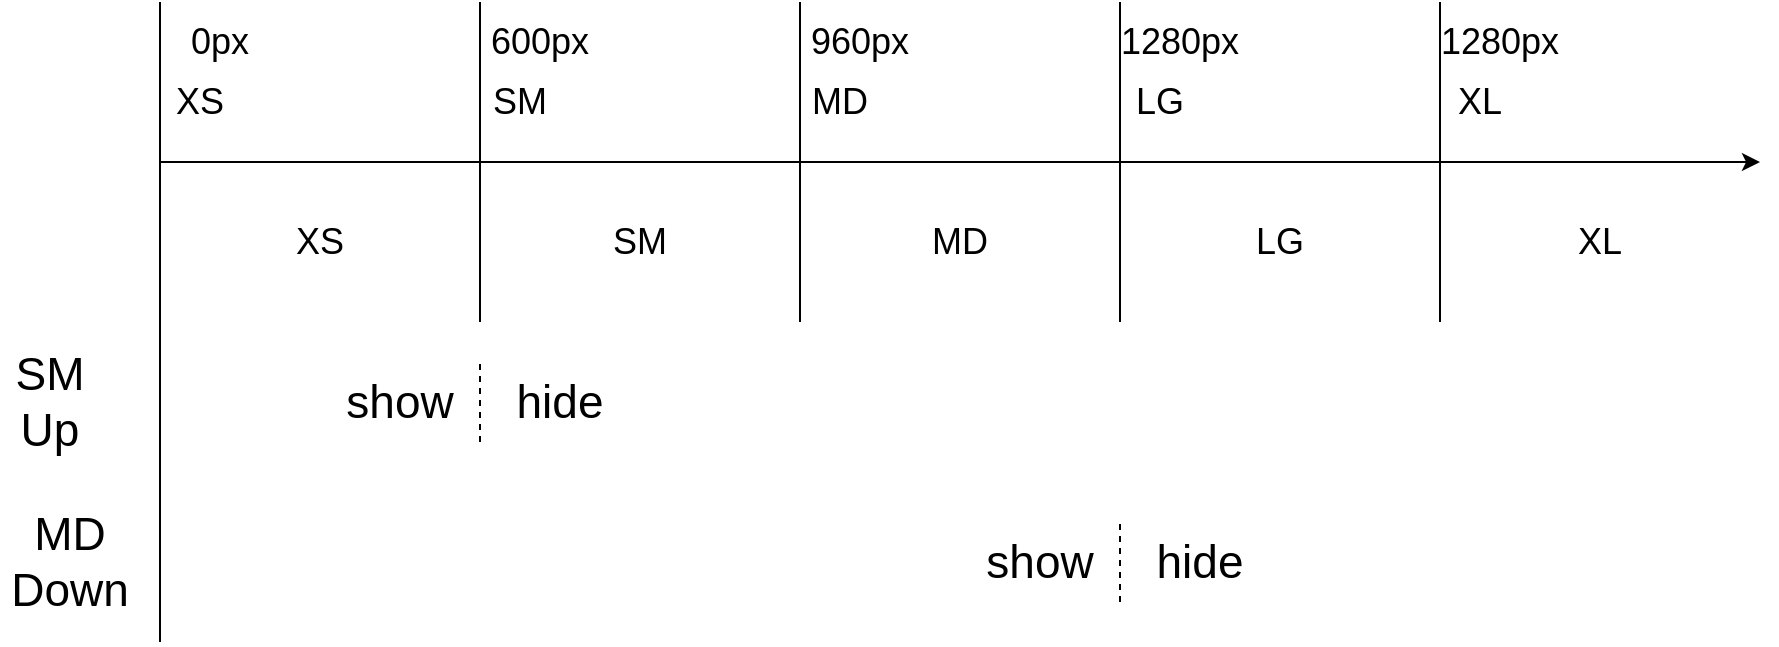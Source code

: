 <mxfile version="10.7.5" type="github"><diagram id="9AL6o3JnzHtn1Os2pukM" name="Page-1"><mxGraphModel dx="1162" dy="642" grid="1" gridSize="10" guides="1" tooltips="1" connect="1" arrows="1" fold="1" page="1" pageScale="1" pageWidth="827" pageHeight="1169" math="0" shadow="0"><root><mxCell id="0"/><mxCell id="1" parent="0"/><mxCell id="n-ixLpWcVCyxO92bJprO-1" value="" style="endArrow=none;html=1;" parent="1" edge="1"><mxGeometry width="50" height="50" relative="1" as="geometry"><mxPoint x="80" y="520" as="sourcePoint"/><mxPoint x="80" y="200" as="targetPoint"/></mxGeometry></mxCell><mxCell id="n-ixLpWcVCyxO92bJprO-2" value="" style="endArrow=classic;html=1;" parent="1" edge="1"><mxGeometry width="50" height="50" relative="1" as="geometry"><mxPoint x="80" y="280" as="sourcePoint"/><mxPoint x="880" y="280" as="targetPoint"/></mxGeometry></mxCell><mxCell id="n-ixLpWcVCyxO92bJprO-3" value="" style="endArrow=none;html=1;" parent="1" edge="1"><mxGeometry width="50" height="50" relative="1" as="geometry"><mxPoint x="240" y="360" as="sourcePoint"/><mxPoint x="240" y="200" as="targetPoint"/></mxGeometry></mxCell><mxCell id="n-ixLpWcVCyxO92bJprO-4" value="" style="endArrow=none;html=1;" parent="1" edge="1"><mxGeometry width="50" height="50" relative="1" as="geometry"><mxPoint x="400" y="360" as="sourcePoint"/><mxPoint x="400" y="200" as="targetPoint"/></mxGeometry></mxCell><mxCell id="n-ixLpWcVCyxO92bJprO-5" value="" style="endArrow=none;html=1;" parent="1" edge="1"><mxGeometry width="50" height="50" relative="1" as="geometry"><mxPoint x="560" y="360" as="sourcePoint"/><mxPoint x="560" y="200" as="targetPoint"/></mxGeometry></mxCell><mxCell id="n-ixLpWcVCyxO92bJprO-6" value="" style="endArrow=none;html=1;" parent="1" edge="1"><mxGeometry width="50" height="50" relative="1" as="geometry"><mxPoint x="720" y="360" as="sourcePoint"/><mxPoint x="720" y="200" as="targetPoint"/></mxGeometry></mxCell><mxCell id="n-ixLpWcVCyxO92bJprO-8" value="SM" style="text;html=1;strokeColor=none;fillColor=none;align=center;verticalAlign=middle;whiteSpace=wrap;rounded=0;fontSize=18;" parent="1" vertex="1"><mxGeometry x="300" y="310" width="40" height="20" as="geometry"/></mxCell><mxCell id="n-ixLpWcVCyxO92bJprO-9" value="MD" style="text;html=1;strokeColor=none;fillColor=none;align=center;verticalAlign=middle;whiteSpace=wrap;rounded=0;fontSize=18;" parent="1" vertex="1"><mxGeometry x="460" y="310" width="40" height="20" as="geometry"/></mxCell><mxCell id="n-ixLpWcVCyxO92bJprO-10" value="LG" style="text;html=1;strokeColor=none;fillColor=none;align=center;verticalAlign=middle;whiteSpace=wrap;rounded=0;fontSize=18;" parent="1" vertex="1"><mxGeometry x="620" y="310" width="40" height="20" as="geometry"/></mxCell><mxCell id="n-ixLpWcVCyxO92bJprO-11" value="XL" style="text;html=1;strokeColor=none;fillColor=none;align=center;verticalAlign=middle;whiteSpace=wrap;rounded=0;fontSize=18;" parent="1" vertex="1"><mxGeometry x="780" y="310" width="40" height="20" as="geometry"/></mxCell><mxCell id="n-ixLpWcVCyxO92bJprO-12" value="XS" style="text;html=1;strokeColor=none;fillColor=none;align=center;verticalAlign=middle;whiteSpace=wrap;rounded=0;fontSize=18;" parent="1" vertex="1"><mxGeometry x="140" y="310" width="40" height="20" as="geometry"/></mxCell><mxCell id="n-ixLpWcVCyxO92bJprO-13" value="XS" style="text;html=1;strokeColor=none;fillColor=none;align=center;verticalAlign=middle;whiteSpace=wrap;rounded=0;fontSize=18;" parent="1" vertex="1"><mxGeometry x="80" y="240" width="40" height="20" as="geometry"/></mxCell><mxCell id="n-ixLpWcVCyxO92bJprO-14" value="SM" style="text;html=1;strokeColor=none;fillColor=none;align=center;verticalAlign=middle;whiteSpace=wrap;rounded=0;fontSize=18;" parent="1" vertex="1"><mxGeometry x="240" y="240" width="40" height="20" as="geometry"/></mxCell><mxCell id="n-ixLpWcVCyxO92bJprO-15" value="MD" style="text;html=1;strokeColor=none;fillColor=none;align=center;verticalAlign=middle;whiteSpace=wrap;rounded=0;fontSize=18;" parent="1" vertex="1"><mxGeometry x="400" y="240" width="40" height="20" as="geometry"/></mxCell><mxCell id="n-ixLpWcVCyxO92bJprO-16" value="LG" style="text;html=1;strokeColor=none;fillColor=none;align=center;verticalAlign=middle;whiteSpace=wrap;rounded=0;fontSize=18;" parent="1" vertex="1"><mxGeometry x="560" y="240" width="40" height="20" as="geometry"/></mxCell><mxCell id="n-ixLpWcVCyxO92bJprO-17" value="XL" style="text;html=1;strokeColor=none;fillColor=none;align=center;verticalAlign=middle;whiteSpace=wrap;rounded=0;fontSize=18;" parent="1" vertex="1"><mxGeometry x="720" y="240" width="40" height="20" as="geometry"/></mxCell><mxCell id="n-ixLpWcVCyxO92bJprO-20" value="600px" style="text;html=1;strokeColor=none;fillColor=none;align=center;verticalAlign=middle;whiteSpace=wrap;rounded=0;fontSize=18;" parent="1" vertex="1"><mxGeometry x="250" y="210" width="40" height="20" as="geometry"/></mxCell><mxCell id="n-ixLpWcVCyxO92bJprO-21" value="0px" style="text;html=1;strokeColor=none;fillColor=none;align=center;verticalAlign=middle;whiteSpace=wrap;rounded=0;fontSize=18;" parent="1" vertex="1"><mxGeometry x="90" y="210" width="40" height="20" as="geometry"/></mxCell><mxCell id="n-ixLpWcVCyxO92bJprO-22" value="960px" style="text;html=1;strokeColor=none;fillColor=none;align=center;verticalAlign=middle;whiteSpace=wrap;rounded=0;fontSize=18;" parent="1" vertex="1"><mxGeometry x="410" y="210" width="40" height="20" as="geometry"/></mxCell><mxCell id="n-ixLpWcVCyxO92bJprO-23" value="1280px" style="text;html=1;strokeColor=none;fillColor=none;align=center;verticalAlign=middle;whiteSpace=wrap;rounded=0;fontSize=18;" parent="1" vertex="1"><mxGeometry x="570" y="210" width="40" height="20" as="geometry"/></mxCell><mxCell id="n-ixLpWcVCyxO92bJprO-24" value="1280px" style="text;html=1;strokeColor=none;fillColor=none;align=center;verticalAlign=middle;whiteSpace=wrap;rounded=0;fontSize=18;" parent="1" vertex="1"><mxGeometry x="730" y="210" width="40" height="20" as="geometry"/></mxCell><mxCell id="nRjD9DVum7DCIfm5CxQc-2" value="SM Up" style="text;html=1;strokeColor=none;fillColor=none;align=center;verticalAlign=middle;whiteSpace=wrap;rounded=0;fontSize=23;" vertex="1" parent="1"><mxGeometry y="390" width="50" height="20" as="geometry"/></mxCell><mxCell id="nRjD9DVum7DCIfm5CxQc-3" value="MD Down" style="text;html=1;strokeColor=none;fillColor=none;align=center;verticalAlign=middle;whiteSpace=wrap;rounded=0;fontSize=23;" vertex="1" parent="1"><mxGeometry y="470" width="70" height="20" as="geometry"/></mxCell><mxCell id="nRjD9DVum7DCIfm5CxQc-5" value="" style="endArrow=none;dashed=1;html=1;" edge="1" parent="1"><mxGeometry width="50" height="50" relative="1" as="geometry"><mxPoint x="240" y="420" as="sourcePoint"/><mxPoint x="240" y="380" as="targetPoint"/></mxGeometry></mxCell><mxCell id="nRjD9DVum7DCIfm5CxQc-6" value="show" style="text;html=1;strokeColor=none;fillColor=none;align=center;verticalAlign=middle;whiteSpace=wrap;rounded=0;fontSize=23;" vertex="1" parent="1"><mxGeometry x="180" y="390" width="40" height="20" as="geometry"/></mxCell><mxCell id="nRjD9DVum7DCIfm5CxQc-7" value="hide" style="text;html=1;strokeColor=none;fillColor=none;align=center;verticalAlign=middle;whiteSpace=wrap;rounded=0;fontSize=23;" vertex="1" parent="1"><mxGeometry x="260" y="390" width="40" height="20" as="geometry"/></mxCell><mxCell id="nRjD9DVum7DCIfm5CxQc-8" value="" style="endArrow=none;dashed=1;html=1;" edge="1" parent="1"><mxGeometry width="50" height="50" relative="1" as="geometry"><mxPoint x="560" y="500" as="sourcePoint"/><mxPoint x="560" y="460" as="targetPoint"/></mxGeometry></mxCell><mxCell id="nRjD9DVum7DCIfm5CxQc-9" value="show" style="text;html=1;strokeColor=none;fillColor=none;align=center;verticalAlign=middle;whiteSpace=wrap;rounded=0;fontSize=23;" vertex="1" parent="1"><mxGeometry x="500" y="470" width="40" height="20" as="geometry"/></mxCell><mxCell id="nRjD9DVum7DCIfm5CxQc-10" value="hide" style="text;html=1;strokeColor=none;fillColor=none;align=center;verticalAlign=middle;whiteSpace=wrap;rounded=0;fontSize=23;" vertex="1" parent="1"><mxGeometry x="580" y="470" width="40" height="20" as="geometry"/></mxCell></root></mxGraphModel></diagram></mxfile>